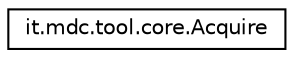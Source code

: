digraph "Graphical Class Hierarchy"
{
 // LATEX_PDF_SIZE
  edge [fontname="Helvetica",fontsize="10",labelfontname="Helvetica",labelfontsize="10"];
  node [fontname="Helvetica",fontsize="10",shape=record];
  rankdir="LR";
  Node0 [label="it.mdc.tool.core.Acquire",height=0.2,width=0.4,color="black", fillcolor="white", style="filled",URL="$dc/d29/classit_1_1mdc_1_1tool_1_1core_1_1_acquire.html",tooltip=" "];
}

